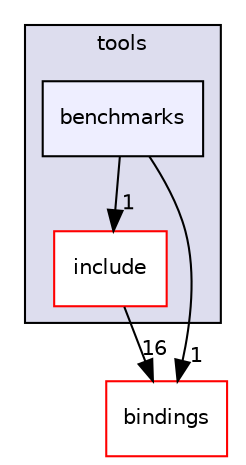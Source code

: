 digraph "benchmarks" {
  compound=true
  node [ fontsize="10", fontname="Helvetica"];
  edge [ labelfontsize="10", labelfontname="Helvetica"];
  subgraph clusterdir_89fa086523ca714548e7966bf1a47b6b {
    graph [ bgcolor="#ddddee", pencolor="black", label="tools" fontname="Helvetica", fontsize="10", URL="dir_89fa086523ca714548e7966bf1a47b6b.html"]
  dir_8b1d150e9f156064a1b3b6bfd83b297b [shape=box label="include" fillcolor="white" style="filled" color="red" URL="dir_8b1d150e9f156064a1b3b6bfd83b297b.html"];
  dir_80faeca8f9827cf4a32ea789859e877e [shape=box, label="benchmarks", style="filled", fillcolor="#eeeeff", pencolor="black", URL="dir_80faeca8f9827cf4a32ea789859e877e.html"];
  }
  dir_ea91a2a72b7cbbf988d2bd2cd1d23e49 [shape=box label="bindings" fillcolor="white" style="filled" color="red" URL="dir_ea91a2a72b7cbbf988d2bd2cd1d23e49.html"];
  dir_8b1d150e9f156064a1b3b6bfd83b297b->dir_ea91a2a72b7cbbf988d2bd2cd1d23e49 [headlabel="16", labeldistance=1.5 headhref="dir_000011_000022.html"];
  dir_80faeca8f9827cf4a32ea789859e877e->dir_8b1d150e9f156064a1b3b6bfd83b297b [headlabel="1", labeldistance=1.5 headhref="dir_000018_000011.html"];
  dir_80faeca8f9827cf4a32ea789859e877e->dir_ea91a2a72b7cbbf988d2bd2cd1d23e49 [headlabel="1", labeldistance=1.5 headhref="dir_000018_000022.html"];
}
